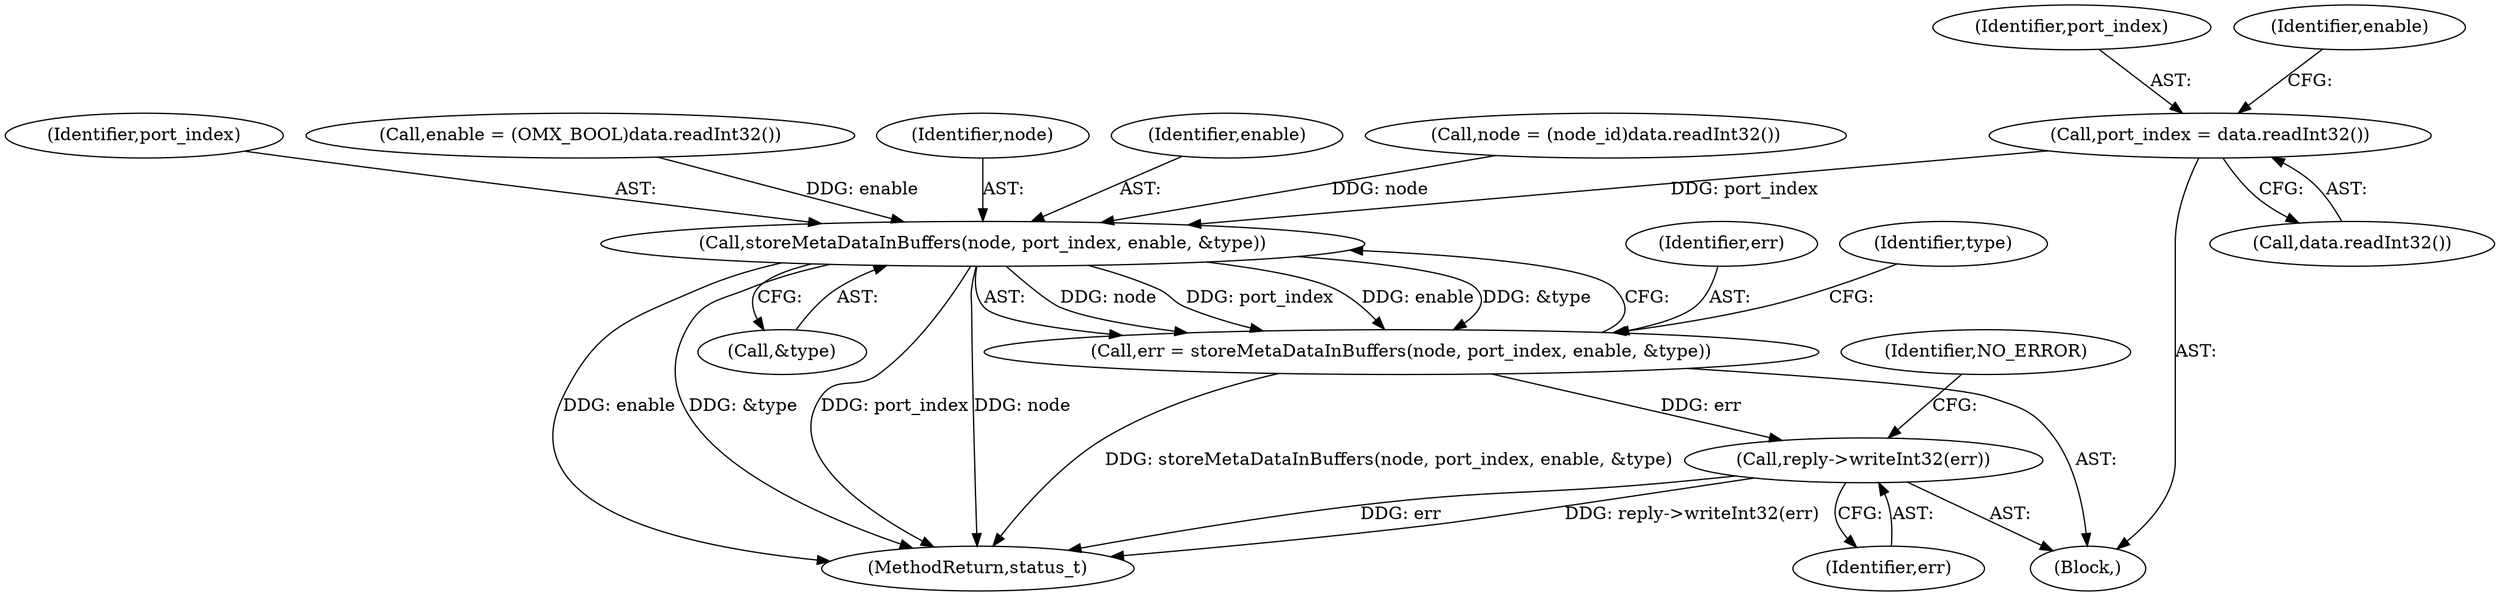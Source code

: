 digraph "0_Android_db829699d3293f254a7387894303451a91278986@API" {
"1000971" [label="(Call,port_index = data.readInt32())"];
"1000987" [label="(Call,storeMetaDataInBuffers(node, port_index, enable, &type))"];
"1000985" [label="(Call,err = storeMetaDataInBuffers(node, port_index, enable, &type))"];
"1000995" [label="(Call,reply->writeInt32(err))"];
"1001364" [label="(MethodReturn,status_t)"];
"1000995" [label="(Call,reply->writeInt32(err))"];
"1000972" [label="(Identifier,port_index)"];
"1000991" [label="(Call,&type)"];
"1000973" [label="(Call,data.readInt32())"];
"1000986" [label="(Identifier,err)"];
"1000976" [label="(Identifier,enable)"];
"1000998" [label="(Identifier,NO_ERROR)"];
"1000985" [label="(Call,err = storeMetaDataInBuffers(node, port_index, enable, &type))"];
"1000996" [label="(Identifier,err)"];
"1000990" [label="(Identifier,enable)"];
"1000971" [label="(Call,port_index = data.readInt32())"];
"1000987" [label="(Call,storeMetaDataInBuffers(node, port_index, enable, &type))"];
"1000965" [label="(Call,node = (node_id)data.readInt32())"];
"1000994" [label="(Identifier,type)"];
"1000989" [label="(Identifier,port_index)"];
"1000975" [label="(Call,enable = (OMX_BOOL)data.readInt32())"];
"1000988" [label="(Identifier,node)"];
"1000959" [label="(Block,)"];
"1000971" -> "1000959"  [label="AST: "];
"1000971" -> "1000973"  [label="CFG: "];
"1000972" -> "1000971"  [label="AST: "];
"1000973" -> "1000971"  [label="AST: "];
"1000976" -> "1000971"  [label="CFG: "];
"1000971" -> "1000987"  [label="DDG: port_index"];
"1000987" -> "1000985"  [label="AST: "];
"1000987" -> "1000991"  [label="CFG: "];
"1000988" -> "1000987"  [label="AST: "];
"1000989" -> "1000987"  [label="AST: "];
"1000990" -> "1000987"  [label="AST: "];
"1000991" -> "1000987"  [label="AST: "];
"1000985" -> "1000987"  [label="CFG: "];
"1000987" -> "1001364"  [label="DDG: node"];
"1000987" -> "1001364"  [label="DDG: port_index"];
"1000987" -> "1001364"  [label="DDG: &type"];
"1000987" -> "1001364"  [label="DDG: enable"];
"1000987" -> "1000985"  [label="DDG: node"];
"1000987" -> "1000985"  [label="DDG: port_index"];
"1000987" -> "1000985"  [label="DDG: enable"];
"1000987" -> "1000985"  [label="DDG: &type"];
"1000965" -> "1000987"  [label="DDG: node"];
"1000975" -> "1000987"  [label="DDG: enable"];
"1000985" -> "1000959"  [label="AST: "];
"1000986" -> "1000985"  [label="AST: "];
"1000994" -> "1000985"  [label="CFG: "];
"1000985" -> "1001364"  [label="DDG: storeMetaDataInBuffers(node, port_index, enable, &type)"];
"1000985" -> "1000995"  [label="DDG: err"];
"1000995" -> "1000959"  [label="AST: "];
"1000995" -> "1000996"  [label="CFG: "];
"1000996" -> "1000995"  [label="AST: "];
"1000998" -> "1000995"  [label="CFG: "];
"1000995" -> "1001364"  [label="DDG: err"];
"1000995" -> "1001364"  [label="DDG: reply->writeInt32(err)"];
}
